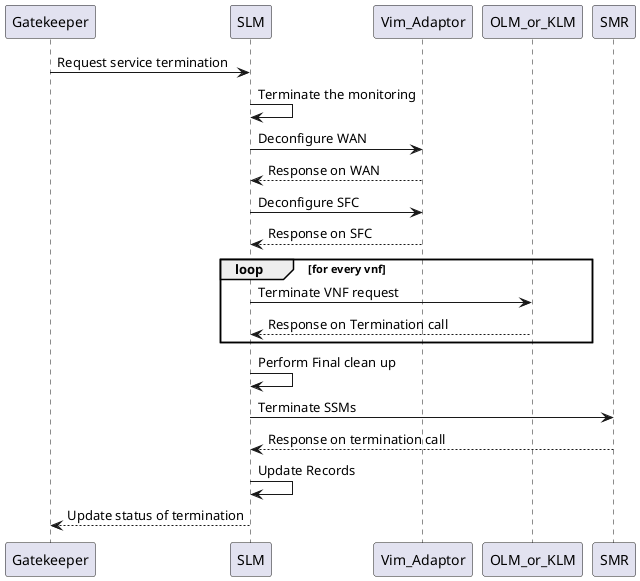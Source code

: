 @startuml

Gatekeeper -> SLM: Request service termination
SLM -> SLM: Terminate the monitoring
SLM -> Vim_Adaptor: Deconfigure WAN 
Vim_Adaptor --> SLM: Response on WAN
SLM -> Vim_Adaptor: Deconfigure SFC 
Vim_Adaptor --> SLM: Response on SFC
loop for every vnf
SLM -> OLM_or_KLM:Terminate VNF request
OLM_or_KLM --> SLM:Response on Termination call
end
SLM -> SLM: Perform Final clean up
SLM -> SMR: Terminate SSMs
SMR --> SLM: Response on termination call
SLM -> SLM: Update Records
SLM --> Gatekeeper:Update status of termination

@enduml